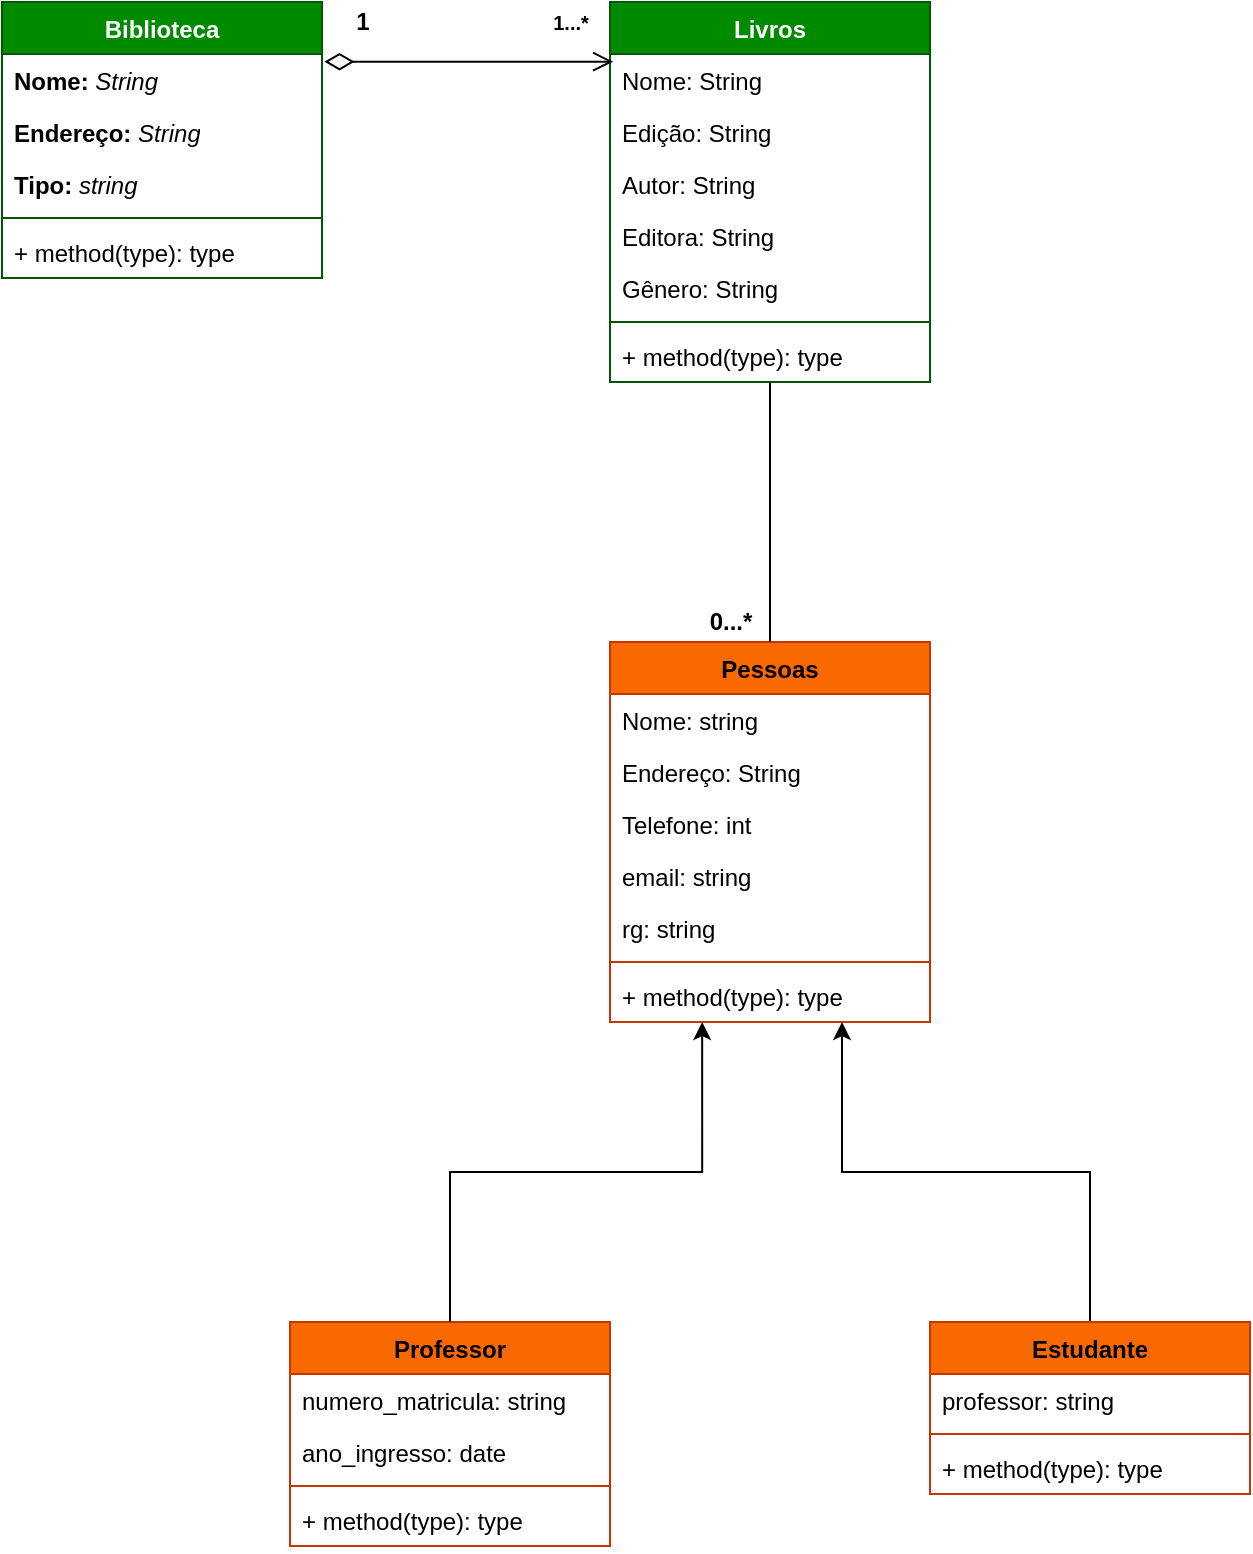 <mxfile version="28.2.8">
  <diagram name="Página-1" id="ZVN-105Hcjk-FQrEVOr4">
    <mxGraphModel dx="2494" dy="1087" grid="1" gridSize="10" guides="1" tooltips="1" connect="1" arrows="1" fold="1" page="1" pageScale="1" pageWidth="827" pageHeight="1169" math="0" shadow="0">
      <root>
        <mxCell id="0" />
        <mxCell id="1" parent="0" />
        <mxCell id="jsSqpSMa8OPUdHDck91t-1" value="Biblioteca" style="swimlane;fontStyle=1;align=center;verticalAlign=top;childLayout=stackLayout;horizontal=1;startSize=26;horizontalStack=0;resizeParent=1;resizeParentMax=0;resizeLast=0;collapsible=1;marginBottom=0;whiteSpace=wrap;html=1;fillColor=#008a00;fontColor=#ffffff;strokeColor=#005700;" parent="1" vertex="1">
          <mxGeometry x="-30" y="130" width="160" height="138" as="geometry" />
        </mxCell>
        <mxCell id="zYf08YzHOMaQSBgTMsR_-19" value="&lt;b&gt;Nome: &lt;/b&gt;&lt;i&gt;String&lt;/i&gt;" style="text;strokeColor=none;fillColor=none;align=left;verticalAlign=top;spacingLeft=4;spacingRight=4;overflow=hidden;rotatable=0;points=[[0,0.5],[1,0.5]];portConstraint=eastwest;whiteSpace=wrap;html=1;" parent="jsSqpSMa8OPUdHDck91t-1" vertex="1">
          <mxGeometry y="26" width="160" height="26" as="geometry" />
        </mxCell>
        <mxCell id="zYf08YzHOMaQSBgTMsR_-18" value="&lt;b&gt;Endereço: &lt;/b&gt;&lt;i&gt;String&lt;/i&gt;" style="text;strokeColor=none;fillColor=none;align=left;verticalAlign=top;spacingLeft=4;spacingRight=4;overflow=hidden;rotatable=0;points=[[0,0.5],[1,0.5]];portConstraint=eastwest;whiteSpace=wrap;html=1;" parent="jsSqpSMa8OPUdHDck91t-1" vertex="1">
          <mxGeometry y="52" width="160" height="26" as="geometry" />
        </mxCell>
        <mxCell id="zYf08YzHOMaQSBgTMsR_-36" value="&lt;b&gt;Tipo: &lt;/b&gt;&lt;i&gt;string&lt;/i&gt;" style="text;strokeColor=none;fillColor=none;align=left;verticalAlign=top;spacingLeft=4;spacingRight=4;overflow=hidden;rotatable=0;points=[[0,0.5],[1,0.5]];portConstraint=eastwest;whiteSpace=wrap;html=1;" parent="jsSqpSMa8OPUdHDck91t-1" vertex="1">
          <mxGeometry y="78" width="160" height="26" as="geometry" />
        </mxCell>
        <mxCell id="jsSqpSMa8OPUdHDck91t-3" value="" style="line;strokeWidth=1;fillColor=none;align=left;verticalAlign=middle;spacingTop=-1;spacingLeft=3;spacingRight=3;rotatable=0;labelPosition=right;points=[];portConstraint=eastwest;strokeColor=inherit;" parent="jsSqpSMa8OPUdHDck91t-1" vertex="1">
          <mxGeometry y="104" width="160" height="8" as="geometry" />
        </mxCell>
        <mxCell id="jsSqpSMa8OPUdHDck91t-4" value="+ method(type): type" style="text;strokeColor=none;fillColor=none;align=left;verticalAlign=top;spacingLeft=4;spacingRight=4;overflow=hidden;rotatable=0;points=[[0,0.5],[1,0.5]];portConstraint=eastwest;whiteSpace=wrap;html=1;" parent="jsSqpSMa8OPUdHDck91t-1" vertex="1">
          <mxGeometry y="112" width="160" height="26" as="geometry" />
        </mxCell>
        <mxCell id="jsSqpSMa8OPUdHDck91t-5" value="Pessoas" style="swimlane;fontStyle=1;align=center;verticalAlign=top;childLayout=stackLayout;horizontal=1;startSize=26;horizontalStack=0;resizeParent=1;resizeParentMax=0;resizeLast=0;collapsible=1;marginBottom=0;whiteSpace=wrap;html=1;fillColor=#fa6800;fontColor=#000000;strokeColor=#C73500;" parent="1" vertex="1">
          <mxGeometry x="274" y="450" width="160" height="190" as="geometry" />
        </mxCell>
        <mxCell id="zYf08YzHOMaQSBgTMsR_-25" value="&lt;div&gt;Nome: string&lt;/div&gt;" style="text;strokeColor=none;fillColor=none;align=left;verticalAlign=top;spacingLeft=4;spacingRight=4;overflow=hidden;rotatable=0;points=[[0,0.5],[1,0.5]];portConstraint=eastwest;whiteSpace=wrap;html=1;" parent="jsSqpSMa8OPUdHDck91t-5" vertex="1">
          <mxGeometry y="26" width="160" height="26" as="geometry" />
        </mxCell>
        <mxCell id="zYf08YzHOMaQSBgTMsR_-27" value="Endereço: String" style="text;strokeColor=none;fillColor=none;align=left;verticalAlign=top;spacingLeft=4;spacingRight=4;overflow=hidden;rotatable=0;points=[[0,0.5],[1,0.5]];portConstraint=eastwest;whiteSpace=wrap;html=1;" parent="jsSqpSMa8OPUdHDck91t-5" vertex="1">
          <mxGeometry y="52" width="160" height="26" as="geometry" />
        </mxCell>
        <mxCell id="zYf08YzHOMaQSBgTMsR_-28" value="Telefone: int" style="text;strokeColor=none;fillColor=none;align=left;verticalAlign=top;spacingLeft=4;spacingRight=4;overflow=hidden;rotatable=0;points=[[0,0.5],[1,0.5]];portConstraint=eastwest;whiteSpace=wrap;html=1;" parent="jsSqpSMa8OPUdHDck91t-5" vertex="1">
          <mxGeometry y="78" width="160" height="26" as="geometry" />
        </mxCell>
        <mxCell id="zYf08YzHOMaQSBgTMsR_-29" value="email: string" style="text;strokeColor=none;fillColor=none;align=left;verticalAlign=top;spacingLeft=4;spacingRight=4;overflow=hidden;rotatable=0;points=[[0,0.5],[1,0.5]];portConstraint=eastwest;whiteSpace=wrap;html=1;" parent="jsSqpSMa8OPUdHDck91t-5" vertex="1">
          <mxGeometry y="104" width="160" height="26" as="geometry" />
        </mxCell>
        <mxCell id="zYf08YzHOMaQSBgTMsR_-30" value="rg: string" style="text;strokeColor=none;fillColor=none;align=left;verticalAlign=top;spacingLeft=4;spacingRight=4;overflow=hidden;rotatable=0;points=[[0,0.5],[1,0.5]];portConstraint=eastwest;whiteSpace=wrap;html=1;" parent="jsSqpSMa8OPUdHDck91t-5" vertex="1">
          <mxGeometry y="130" width="160" height="26" as="geometry" />
        </mxCell>
        <mxCell id="jsSqpSMa8OPUdHDck91t-6" value="" style="line;strokeWidth=1;fillColor=none;align=left;verticalAlign=middle;spacingTop=-1;spacingLeft=3;spacingRight=3;rotatable=0;labelPosition=right;points=[];portConstraint=eastwest;strokeColor=inherit;" parent="jsSqpSMa8OPUdHDck91t-5" vertex="1">
          <mxGeometry y="156" width="160" height="8" as="geometry" />
        </mxCell>
        <mxCell id="jsSqpSMa8OPUdHDck91t-7" value="+ method(type): type" style="text;strokeColor=none;fillColor=none;align=left;verticalAlign=top;spacingLeft=4;spacingRight=4;overflow=hidden;rotatable=0;points=[[0,0.5],[1,0.5]];portConstraint=eastwest;whiteSpace=wrap;html=1;" parent="jsSqpSMa8OPUdHDck91t-5" vertex="1">
          <mxGeometry y="164" width="160" height="26" as="geometry" />
        </mxCell>
        <mxCell id="jsSqpSMa8OPUdHDck91t-8" value="Livros" style="swimlane;fontStyle=1;align=center;verticalAlign=top;childLayout=stackLayout;horizontal=1;startSize=26;horizontalStack=0;resizeParent=1;resizeParentMax=0;resizeLast=0;collapsible=1;marginBottom=0;whiteSpace=wrap;html=1;fillColor=#008a00;fontColor=#ffffff;strokeColor=#005700;" parent="1" vertex="1">
          <mxGeometry x="274" y="130" width="160" height="190" as="geometry" />
        </mxCell>
        <mxCell id="zYf08YzHOMaQSBgTMsR_-20" value="Nome: String" style="text;strokeColor=none;fillColor=none;align=left;verticalAlign=top;spacingLeft=4;spacingRight=4;overflow=hidden;rotatable=0;points=[[0,0.5],[1,0.5]];portConstraint=eastwest;whiteSpace=wrap;html=1;" parent="jsSqpSMa8OPUdHDck91t-8" vertex="1">
          <mxGeometry y="26" width="160" height="26" as="geometry" />
        </mxCell>
        <mxCell id="zYf08YzHOMaQSBgTMsR_-21" value="Edição: String" style="text;strokeColor=none;fillColor=none;align=left;verticalAlign=top;spacingLeft=4;spacingRight=4;overflow=hidden;rotatable=0;points=[[0,0.5],[1,0.5]];portConstraint=eastwest;whiteSpace=wrap;html=1;" parent="jsSqpSMa8OPUdHDck91t-8" vertex="1">
          <mxGeometry y="52" width="160" height="26" as="geometry" />
        </mxCell>
        <mxCell id="zYf08YzHOMaQSBgTMsR_-22" value="Autor: String" style="text;strokeColor=none;fillColor=none;align=left;verticalAlign=top;spacingLeft=4;spacingRight=4;overflow=hidden;rotatable=0;points=[[0,0.5],[1,0.5]];portConstraint=eastwest;whiteSpace=wrap;html=1;" parent="jsSqpSMa8OPUdHDck91t-8" vertex="1">
          <mxGeometry y="78" width="160" height="26" as="geometry" />
        </mxCell>
        <mxCell id="zYf08YzHOMaQSBgTMsR_-23" value="Editora: String" style="text;strokeColor=none;fillColor=none;align=left;verticalAlign=top;spacingLeft=4;spacingRight=4;overflow=hidden;rotatable=0;points=[[0,0.5],[1,0.5]];portConstraint=eastwest;whiteSpace=wrap;html=1;" parent="jsSqpSMa8OPUdHDck91t-8" vertex="1">
          <mxGeometry y="104" width="160" height="26" as="geometry" />
        </mxCell>
        <mxCell id="zYf08YzHOMaQSBgTMsR_-24" value="Gênero: String" style="text;strokeColor=none;fillColor=none;align=left;verticalAlign=top;spacingLeft=4;spacingRight=4;overflow=hidden;rotatable=0;points=[[0,0.5],[1,0.5]];portConstraint=eastwest;whiteSpace=wrap;html=1;" parent="jsSqpSMa8OPUdHDck91t-8" vertex="1">
          <mxGeometry y="130" width="160" height="26" as="geometry" />
        </mxCell>
        <mxCell id="jsSqpSMa8OPUdHDck91t-9" value="" style="line;strokeWidth=1;fillColor=none;align=left;verticalAlign=middle;spacingTop=-1;spacingLeft=3;spacingRight=3;rotatable=0;labelPosition=right;points=[];portConstraint=eastwest;strokeColor=inherit;" parent="jsSqpSMa8OPUdHDck91t-8" vertex="1">
          <mxGeometry y="156" width="160" height="8" as="geometry" />
        </mxCell>
        <mxCell id="jsSqpSMa8OPUdHDck91t-10" value="+ method(type): type" style="text;strokeColor=none;fillColor=none;align=left;verticalAlign=top;spacingLeft=4;spacingRight=4;overflow=hidden;rotatable=0;points=[[0,0.5],[1,0.5]];portConstraint=eastwest;whiteSpace=wrap;html=1;" parent="jsSqpSMa8OPUdHDck91t-8" vertex="1">
          <mxGeometry y="164" width="160" height="26" as="geometry" />
        </mxCell>
        <mxCell id="zYf08YzHOMaQSBgTMsR_-4" value="Professor" style="swimlane;fontStyle=1;align=center;verticalAlign=top;childLayout=stackLayout;horizontal=1;startSize=26;horizontalStack=0;resizeParent=1;resizeParentMax=0;resizeLast=0;collapsible=1;marginBottom=0;whiteSpace=wrap;html=1;fillColor=#fa6800;fontColor=#000000;strokeColor=#C73500;" parent="1" vertex="1">
          <mxGeometry x="114" y="790" width="160" height="112" as="geometry" />
        </mxCell>
        <mxCell id="zYf08YzHOMaQSBgTMsR_-32" value="numero_matricula: string" style="text;strokeColor=none;fillColor=none;align=left;verticalAlign=top;spacingLeft=4;spacingRight=4;overflow=hidden;rotatable=0;points=[[0,0.5],[1,0.5]];portConstraint=eastwest;whiteSpace=wrap;html=1;" parent="zYf08YzHOMaQSBgTMsR_-4" vertex="1">
          <mxGeometry y="26" width="160" height="26" as="geometry" />
        </mxCell>
        <mxCell id="zYf08YzHOMaQSBgTMsR_-34" value="ano_ingresso: date" style="text;strokeColor=none;fillColor=none;align=left;verticalAlign=top;spacingLeft=4;spacingRight=4;overflow=hidden;rotatable=0;points=[[0,0.5],[1,0.5]];portConstraint=eastwest;whiteSpace=wrap;html=1;" parent="zYf08YzHOMaQSBgTMsR_-4" vertex="1">
          <mxGeometry y="52" width="160" height="26" as="geometry" />
        </mxCell>
        <mxCell id="zYf08YzHOMaQSBgTMsR_-5" value="" style="line;strokeWidth=1;fillColor=none;align=left;verticalAlign=middle;spacingTop=-1;spacingLeft=3;spacingRight=3;rotatable=0;labelPosition=right;points=[];portConstraint=eastwest;strokeColor=inherit;" parent="zYf08YzHOMaQSBgTMsR_-4" vertex="1">
          <mxGeometry y="78" width="160" height="8" as="geometry" />
        </mxCell>
        <mxCell id="zYf08YzHOMaQSBgTMsR_-6" value="+ method(type): type" style="text;strokeColor=none;fillColor=none;align=left;verticalAlign=top;spacingLeft=4;spacingRight=4;overflow=hidden;rotatable=0;points=[[0,0.5],[1,0.5]];portConstraint=eastwest;whiteSpace=wrap;html=1;" parent="zYf08YzHOMaQSBgTMsR_-4" vertex="1">
          <mxGeometry y="86" width="160" height="26" as="geometry" />
        </mxCell>
        <mxCell id="zYf08YzHOMaQSBgTMsR_-11" style="edgeStyle=orthogonalEdgeStyle;rounded=0;orthogonalLoop=1;jettySize=auto;html=1;entryX=0.725;entryY=1;entryDx=0;entryDy=0;entryPerimeter=0;" parent="1" source="zYf08YzHOMaQSBgTMsR_-7" target="jsSqpSMa8OPUdHDck91t-7" edge="1">
          <mxGeometry relative="1" as="geometry" />
        </mxCell>
        <mxCell id="zYf08YzHOMaQSBgTMsR_-7" value="Estudante" style="swimlane;fontStyle=1;align=center;verticalAlign=top;childLayout=stackLayout;horizontal=1;startSize=26;horizontalStack=0;resizeParent=1;resizeParentMax=0;resizeLast=0;collapsible=1;marginBottom=0;whiteSpace=wrap;html=1;fillColor=#fa6800;fontColor=#000000;strokeColor=#C73500;" parent="1" vertex="1">
          <mxGeometry x="434" y="790" width="160" height="86" as="geometry" />
        </mxCell>
        <mxCell id="zYf08YzHOMaQSBgTMsR_-33" value="professor: string" style="text;strokeColor=none;fillColor=none;align=left;verticalAlign=top;spacingLeft=4;spacingRight=4;overflow=hidden;rotatable=0;points=[[0,0.5],[1,0.5]];portConstraint=eastwest;whiteSpace=wrap;html=1;" parent="zYf08YzHOMaQSBgTMsR_-7" vertex="1">
          <mxGeometry y="26" width="160" height="26" as="geometry" />
        </mxCell>
        <mxCell id="zYf08YzHOMaQSBgTMsR_-8" value="" style="line;strokeWidth=1;fillColor=none;align=left;verticalAlign=middle;spacingTop=-1;spacingLeft=3;spacingRight=3;rotatable=0;labelPosition=right;points=[];portConstraint=eastwest;strokeColor=inherit;" parent="zYf08YzHOMaQSBgTMsR_-7" vertex="1">
          <mxGeometry y="52" width="160" height="8" as="geometry" />
        </mxCell>
        <mxCell id="zYf08YzHOMaQSBgTMsR_-9" value="+ method(type): type" style="text;strokeColor=none;fillColor=none;align=left;verticalAlign=top;spacingLeft=4;spacingRight=4;overflow=hidden;rotatable=0;points=[[0,0.5],[1,0.5]];portConstraint=eastwest;whiteSpace=wrap;html=1;" parent="zYf08YzHOMaQSBgTMsR_-7" vertex="1">
          <mxGeometry y="60" width="160" height="26" as="geometry" />
        </mxCell>
        <mxCell id="zYf08YzHOMaQSBgTMsR_-10" style="edgeStyle=orthogonalEdgeStyle;rounded=0;orthogonalLoop=1;jettySize=auto;html=1;entryX=0.288;entryY=1;entryDx=0;entryDy=0;entryPerimeter=0;" parent="1" source="zYf08YzHOMaQSBgTMsR_-4" target="jsSqpSMa8OPUdHDck91t-7" edge="1">
          <mxGeometry relative="1" as="geometry" />
        </mxCell>
        <mxCell id="zYf08YzHOMaQSBgTMsR_-12" style="edgeStyle=orthogonalEdgeStyle;rounded=0;orthogonalLoop=1;jettySize=auto;html=1;entryX=0.5;entryY=1;entryDx=0;entryDy=0;entryPerimeter=0;endArrow=none;endFill=0;" parent="1" source="jsSqpSMa8OPUdHDck91t-5" target="jsSqpSMa8OPUdHDck91t-10" edge="1">
          <mxGeometry relative="1" as="geometry" />
        </mxCell>
        <mxCell id="zYf08YzHOMaQSBgTMsR_-13" value="" style="endArrow=diamondThin;endFill=0;endSize=12;html=1;rounded=0;entryX=1.008;entryY=0.148;entryDx=0;entryDy=0;entryPerimeter=0;startArrow=open;startFill=0;startSize=8;exitX=0.01;exitY=0.148;exitDx=0;exitDy=0;exitPerimeter=0;" parent="1" source="zYf08YzHOMaQSBgTMsR_-20" target="zYf08YzHOMaQSBgTMsR_-19" edge="1">
          <mxGeometry width="160" relative="1" as="geometry">
            <mxPoint x="250" y="160" as="sourcePoint" />
            <mxPoint x="280" y="230" as="targetPoint" />
          </mxGeometry>
        </mxCell>
        <mxCell id="zYf08YzHOMaQSBgTMsR_-14" value="&lt;font style=&quot;font-size: 10px;&quot;&gt;1...*&lt;/font&gt;" style="text;align=center;fontStyle=1;verticalAlign=middle;spacingLeft=3;spacingRight=3;strokeColor=none;rotatable=0;points=[[0,0.5],[1,0.5]];portConstraint=eastwest;html=1;" parent="1" vertex="1">
          <mxGeometry x="234" y="130" width="40" height="20" as="geometry" />
        </mxCell>
        <mxCell id="zYf08YzHOMaQSBgTMsR_-15" value="1" style="text;align=center;fontStyle=1;verticalAlign=middle;spacingLeft=3;spacingRight=3;strokeColor=none;rotatable=0;points=[[0,0.5],[1,0.5]];portConstraint=eastwest;html=1;" parent="1" vertex="1">
          <mxGeometry x="130" y="130" width="40" height="20" as="geometry" />
        </mxCell>
        <mxCell id="zYf08YzHOMaQSBgTMsR_-16" value="0...*" style="text;align=center;fontStyle=1;verticalAlign=middle;spacingLeft=3;spacingRight=3;strokeColor=none;rotatable=0;points=[[0,0.5],[1,0.5]];portConstraint=eastwest;html=1;" parent="1" vertex="1">
          <mxGeometry x="314" y="430" width="40" height="20" as="geometry" />
        </mxCell>
      </root>
    </mxGraphModel>
  </diagram>
</mxfile>
